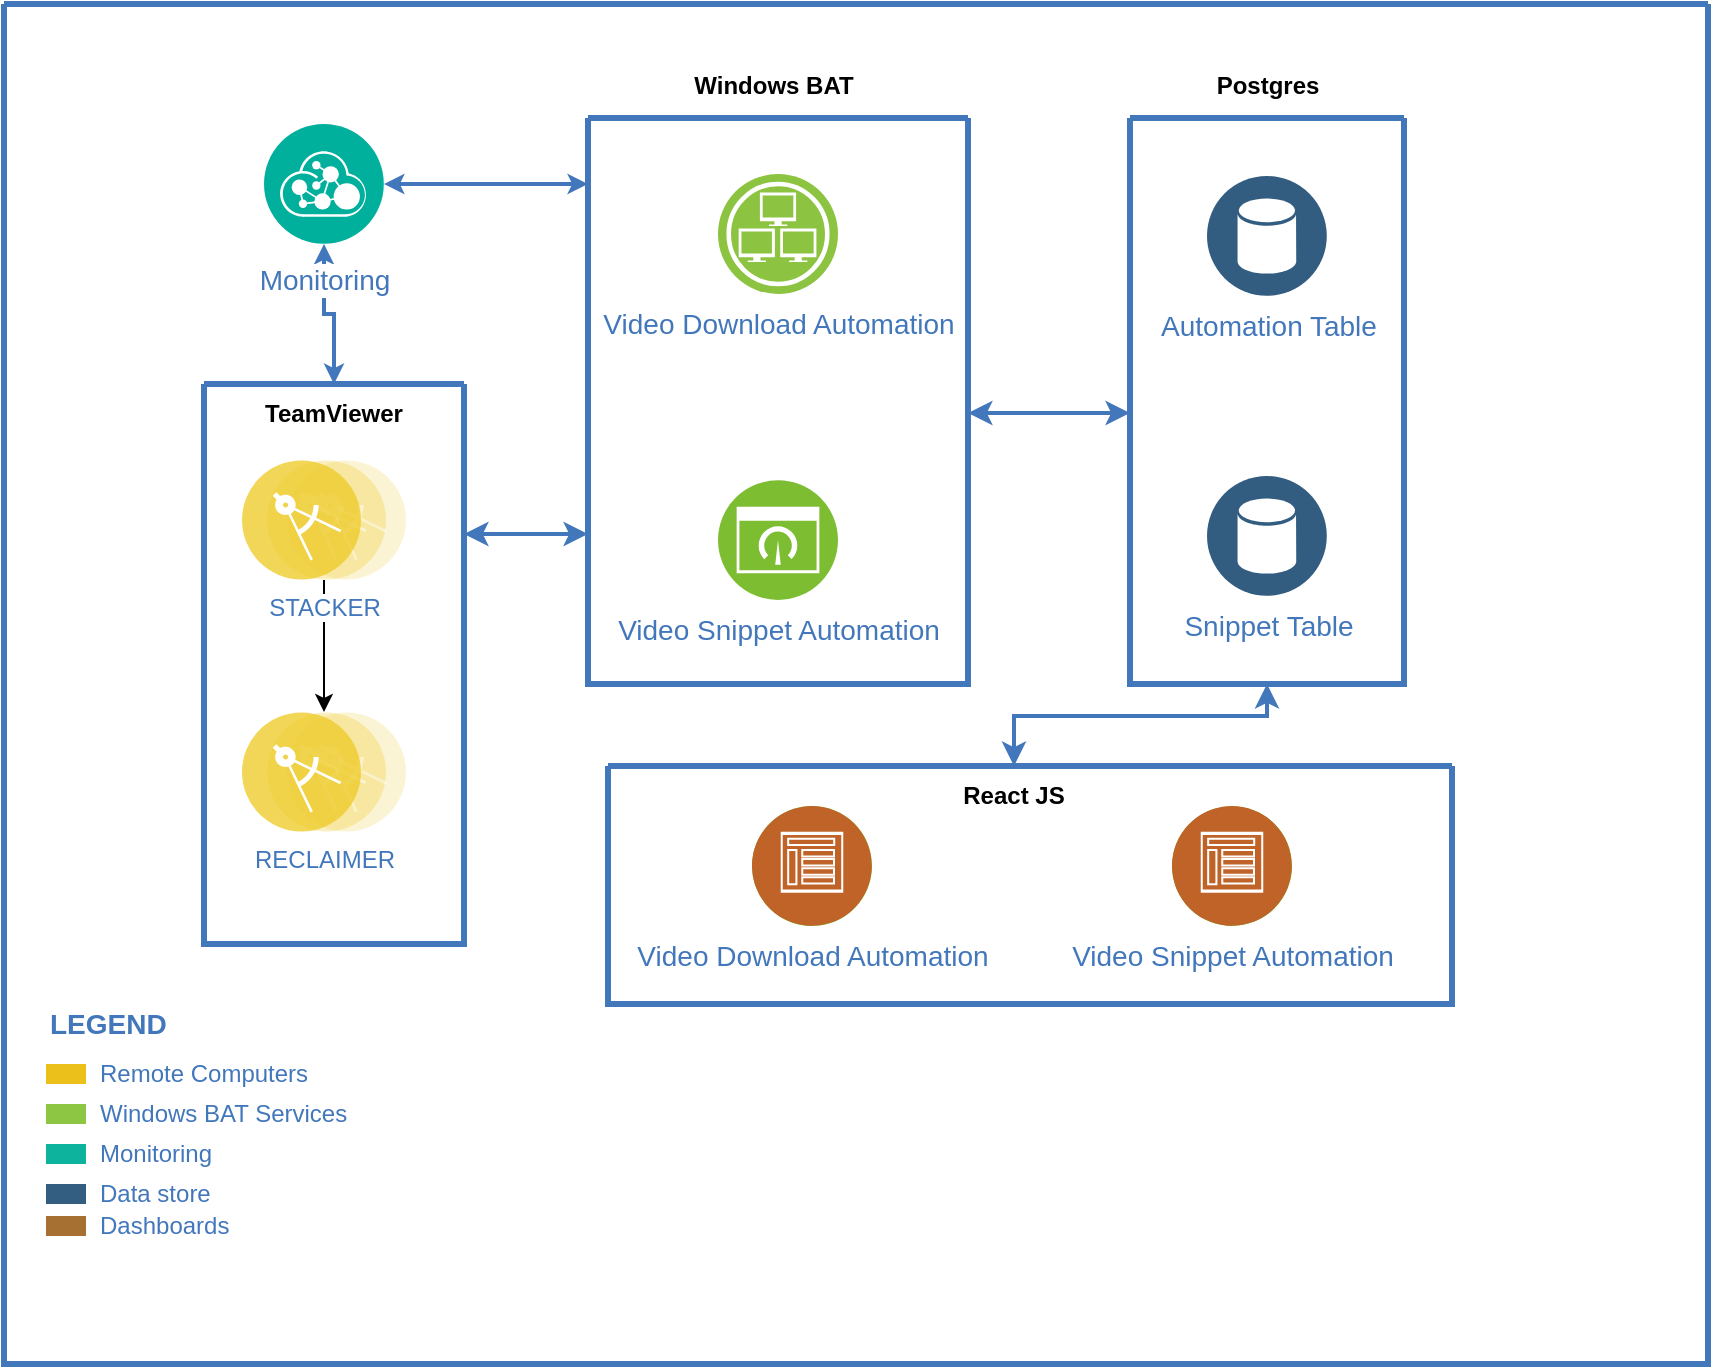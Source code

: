 <mxfile version="21.2.3" type="github">
  <diagram id="0d7cefc2-ccd6-e077-73ed-a8e48b0cddf6" name="Page-1">
    <mxGraphModel dx="1674" dy="751" grid="1" gridSize="10" guides="1" tooltips="1" connect="1" arrows="1" fold="1" page="1" pageScale="1" pageWidth="1169" pageHeight="827" background="none" math="0" shadow="0">
      <root>
        <mxCell id="0" />
        <mxCell id="1" parent="0" />
        <mxCell id="2" value="" style="swimlane;shadow=0;strokeColor=#4277BB;fillColor=#ffffff;fontColor=#4277BB;align=right;startSize=0;collapsible=0;strokeWidth=3;" parent="1" vertex="1">
          <mxGeometry x="178" y="74" width="852" height="680" as="geometry" />
        </mxCell>
        <mxCell id="103" style="edgeStyle=elbowEdgeStyle;rounded=0;elbow=vertical;html=1;labelBackgroundColor=#ffffff;startArrow=classic;startFill=1;startSize=4;endArrow=classic;endFill=1;endSize=4;jettySize=auto;orthogonalLoop=1;strokeColor=#4277BB;strokeWidth=2;fontSize=14;fontColor=#4277BB;" parent="2" source="76" target="77" edge="1">
          <mxGeometry relative="1" as="geometry" />
        </mxCell>
        <mxCell id="105" style="edgeStyle=elbowEdgeStyle;rounded=0;elbow=vertical;html=1;labelBackgroundColor=#ffffff;startArrow=classic;startFill=1;endArrow=classic;endFill=1;jettySize=auto;orthogonalLoop=1;strokeColor=#4277BB;strokeWidth=2;fontSize=14;fontColor=#4277BB;" parent="2" source="28" target="77" edge="1">
          <mxGeometry relative="1" as="geometry" />
        </mxCell>
        <mxCell id="106" style="edgeStyle=elbowEdgeStyle;rounded=0;elbow=vertical;html=1;entryX=0;entryY=0.522;entryPerimeter=0;labelBackgroundColor=#ffffff;startArrow=classic;startFill=1;endArrow=classic;endFill=1;jettySize=auto;orthogonalLoop=1;strokeColor=#4277BB;strokeWidth=2;fontSize=14;fontColor=#4277BB;" parent="2" source="77" target="79" edge="1">
          <mxGeometry relative="1" as="geometry" />
        </mxCell>
        <mxCell id="104" style="edgeStyle=elbowEdgeStyle;rounded=0;elbow=vertical;html=1;labelBackgroundColor=#ffffff;startArrow=classic;startFill=1;startSize=4;endArrow=classic;endFill=1;endSize=4;jettySize=auto;orthogonalLoop=1;strokeColor=#4277BB;strokeWidth=2;fontSize=14;fontColor=#4277BB;" parent="2" source="76" target="28" edge="1">
          <mxGeometry relative="1" as="geometry">
            <mxPoint x="143" y="200" as="targetPoint" />
          </mxGeometry>
        </mxCell>
        <mxCell id="6" value="Remote Computers" style="rounded=0;html=1;shadow=0;labelBackgroundColor=none;strokeColor=none;strokeWidth=2;fillColor=#EBC01A;gradientColor=none;fontSize=12;fontColor=#4277BB;align=left;labelPosition=right;verticalLabelPosition=middle;verticalAlign=middle;spacingLeft=5;" parent="2" vertex="1">
          <mxGeometry x="21" y="530" width="20" height="10" as="geometry" />
        </mxCell>
        <mxCell id="7" value="Windows BAT Services" style="rounded=0;html=1;shadow=0;labelBackgroundColor=none;strokeColor=none;strokeWidth=2;fillColor=#8DC642;gradientColor=none;fontSize=12;fontColor=#4277BB;align=left;labelPosition=right;verticalLabelPosition=middle;verticalAlign=middle;spacingLeft=5;" parent="2" vertex="1">
          <mxGeometry x="21" y="550" width="20" height="10" as="geometry" />
        </mxCell>
        <mxCell id="8" value="Monitoring" style="rounded=0;html=1;shadow=0;labelBackgroundColor=none;strokeColor=none;strokeWidth=2;fillColor=#0DB39D;gradientColor=none;fontSize=12;fontColor=#4277BB;align=left;labelPosition=right;verticalLabelPosition=middle;verticalAlign=middle;spacingLeft=5;" parent="2" vertex="1">
          <mxGeometry x="21" y="570" width="20" height="10" as="geometry" />
        </mxCell>
        <mxCell id="9" value="Data store" style="rounded=0;html=1;shadow=0;labelBackgroundColor=none;strokeColor=none;strokeWidth=2;fillColor=#335D81;gradientColor=none;fontSize=12;fontColor=#4277BB;align=left;labelPosition=right;verticalLabelPosition=middle;verticalAlign=middle;spacingLeft=5;" parent="2" vertex="1">
          <mxGeometry x="21" y="590" width="20" height="10" as="geometry" />
        </mxCell>
        <mxCell id="13" value="LEGEND" style="text;html=1;align=left;verticalAlign=middle;fontColor=#4277BB;shadow=0;dashed=0;strokeColor=none;fillColor=none;labelBackgroundColor=none;fontStyle=1;fontSize=14;spacingLeft=0;" parent="2" vertex="1">
          <mxGeometry x="21" y="500" width="150" height="20" as="geometry" />
        </mxCell>
        <mxCell id="76" value="Monitoring" style="aspect=fixed;perimeter=ellipsePerimeter;html=1;align=center;shadow=0;dashed=0;image;image=img/lib/ibm/management/api_management.svg;rounded=1;labelBackgroundColor=#ffffff;strokeColor=#666666;strokeWidth=3;fillColor=#C2952D;gradientColor=none;fontSize=14;fontColor=#4277BB;spacingTop=3;" parent="2" vertex="1">
          <mxGeometry x="130" y="60" width="60" height="60" as="geometry" />
        </mxCell>
        <mxCell id="28" value="" style="swimlane;shadow=0;strokeColor=#4277BB;fillColor=#ffffff;fontColor=#4277BB;align=right;startSize=0;collapsible=0;strokeWidth=3;" parent="2" vertex="1">
          <mxGeometry x="100" y="190" width="130" height="280" as="geometry" />
        </mxCell>
        <mxCell id="pKQ-vRgczbkSyERTjbj1-106" value="" style="edgeStyle=orthogonalEdgeStyle;rounded=0;orthogonalLoop=1;jettySize=auto;html=1;" edge="1" parent="28" source="83" target="84">
          <mxGeometry relative="1" as="geometry" />
        </mxCell>
        <mxCell id="83" value="STACKER" style="aspect=fixed;perimeter=ellipsePerimeter;html=1;align=center;shadow=0;dashed=0;image;image=img/lib/ibm/applications/microservice.svg;labelBackgroundColor=#ffffff;strokeColor=#666666;strokeWidth=3;fillColor=#C2952D;gradientColor=none;fontSize=12;fontColor=#4277BB;" parent="28" vertex="1">
          <mxGeometry x="19" y="38" width="82" height="60" as="geometry" />
        </mxCell>
        <mxCell id="84" value="RECLAIMER" style="aspect=fixed;perimeter=ellipsePerimeter;html=1;align=center;shadow=0;dashed=0;image;image=img/lib/ibm/applications/microservice.svg;labelBackgroundColor=#ffffff;strokeColor=#666666;strokeWidth=3;fillColor=#C2952D;gradientColor=none;fontSize=12;fontColor=#4277BB;" parent="28" vertex="1">
          <mxGeometry x="19" y="164" width="82" height="60" as="geometry" />
        </mxCell>
        <mxCell id="pKQ-vRgczbkSyERTjbj1-117" value="&lt;b&gt;TeamViewer&lt;/b&gt;" style="text;strokeColor=none;align=center;fillColor=none;html=1;verticalAlign=middle;whiteSpace=wrap;rounded=0;" vertex="1" parent="28">
          <mxGeometry x="-14" width="158" height="30" as="geometry" />
        </mxCell>
        <mxCell id="77" value="" style="swimlane;shadow=0;strokeColor=#4277BB;fillColor=#ffffff;fontColor=#4277BB;align=right;startSize=0;collapsible=0;strokeWidth=3;" parent="2" vertex="1">
          <mxGeometry x="292" y="57" width="190" height="283" as="geometry" />
        </mxCell>
        <mxCell id="85" value="Video Download Automation" style="aspect=fixed;perimeter=ellipsePerimeter;html=1;align=center;shadow=0;dashed=0;image;image=img/lib/ibm/infrastructure/infrastructure_services.svg;rounded=1;labelBackgroundColor=#ffffff;strokeColor=#666666;strokeWidth=3;fillColor=#C2952D;gradientColor=none;fontSize=14;fontColor=#4277BB;" parent="77" vertex="1">
          <mxGeometry x="65" y="28" width="60" height="60" as="geometry" />
        </mxCell>
        <mxCell id="86" value="Video Snippet Automation" style="aspect=fixed;perimeter=ellipsePerimeter;html=1;align=center;shadow=0;dashed=0;image;image=img/lib/ibm/infrastructure/dashboard.svg;rounded=1;labelBackgroundColor=#ffffff;strokeColor=#666666;strokeWidth=3;fillColor=#C2952D;gradientColor=none;fontSize=14;fontColor=#4277BB;" parent="77" vertex="1">
          <mxGeometry x="65" y="181" width="60" height="60" as="geometry" />
        </mxCell>
        <mxCell id="79" value="" style="swimlane;shadow=0;strokeColor=#4277BB;fillColor=#ffffff;fontColor=#4277BB;align=right;startSize=0;collapsible=0;strokeWidth=3;" parent="2" vertex="1">
          <mxGeometry x="563" y="57" width="137" height="283" as="geometry" />
        </mxCell>
        <mxCell id="pKQ-vRgczbkSyERTjbj1-108" value="Automation Table" style="aspect=fixed;perimeter=ellipsePerimeter;html=1;align=center;shadow=0;dashed=0;image;image=img/lib/ibm/data/data_services.svg;rounded=1;labelBackgroundColor=#ffffff;strokeColor=#666666;strokeWidth=3;fillColor=#C2952D;gradientColor=none;fontSize=14;fontColor=#4277BB;" vertex="1" parent="79">
          <mxGeometry x="38.5" y="29" width="60" height="60" as="geometry" />
        </mxCell>
        <mxCell id="pKQ-vRgczbkSyERTjbj1-109" value="Snippet Table" style="aspect=fixed;perimeter=ellipsePerimeter;html=1;align=center;shadow=0;dashed=0;image;image=img/lib/ibm/data/data_services.svg;rounded=1;labelBackgroundColor=#ffffff;strokeColor=#666666;strokeWidth=3;fillColor=#C2952D;gradientColor=none;fontSize=14;fontColor=#4277BB;" vertex="1" parent="79">
          <mxGeometry x="38.5" y="179" width="60" height="60" as="geometry" />
        </mxCell>
        <mxCell id="pKQ-vRgczbkSyERTjbj1-111" value="" style="swimlane;shadow=0;strokeColor=#4277BB;fillColor=#ffffff;fontColor=#4277BB;align=right;startSize=0;collapsible=0;strokeWidth=3;" vertex="1" parent="2">
          <mxGeometry x="302" y="381" width="422" height="119" as="geometry" />
        </mxCell>
        <mxCell id="pKQ-vRgczbkSyERTjbj1-112" value="Video Download Automation" style="aspect=fixed;perimeter=ellipsePerimeter;html=1;align=center;shadow=0;dashed=0;image;image=img/lib/ibm/infrastructure/infrastructure_services.svg;rounded=1;labelBackgroundColor=#ffffff;strokeColor=#666666;strokeWidth=3;fillColor=#C2952D;gradientColor=none;fontSize=14;fontColor=#4277BB;" vertex="1" parent="pKQ-vRgczbkSyERTjbj1-111">
          <mxGeometry x="72" y="20" width="60" height="60" as="geometry" />
        </mxCell>
        <mxCell id="pKQ-vRgczbkSyERTjbj1-113" value="Video Snippet Automation" style="aspect=fixed;perimeter=ellipsePerimeter;html=1;align=center;shadow=0;dashed=0;image;image=img/lib/ibm/infrastructure/dashboard.svg;rounded=1;labelBackgroundColor=#ffffff;strokeColor=#666666;strokeWidth=3;fillColor=#C2952D;gradientColor=none;fontSize=14;fontColor=#4277BB;" vertex="1" parent="pKQ-vRgczbkSyERTjbj1-111">
          <mxGeometry x="282" y="20" width="60" height="60" as="geometry" />
        </mxCell>
        <mxCell id="pKQ-vRgczbkSyERTjbj1-119" value="" style="image;aspect=fixed;perimeter=ellipsePerimeter;html=1;align=center;shadow=0;dashed=0;fontColor=#4277BB;labelBackgroundColor=default;fontSize=12;spacingTop=3;image=img/lib/ibm/social/communities.svg;" vertex="1" parent="pKQ-vRgczbkSyERTjbj1-111">
          <mxGeometry x="72" y="20" width="60" height="60" as="geometry" />
        </mxCell>
        <mxCell id="pKQ-vRgczbkSyERTjbj1-120" value="" style="image;aspect=fixed;perimeter=ellipsePerimeter;html=1;align=center;shadow=0;dashed=0;fontColor=#4277BB;labelBackgroundColor=default;fontSize=12;spacingTop=3;image=img/lib/ibm/social/communities.svg;" vertex="1" parent="pKQ-vRgczbkSyERTjbj1-111">
          <mxGeometry x="282" y="20" width="60" height="60" as="geometry" />
        </mxCell>
        <mxCell id="pKQ-vRgczbkSyERTjbj1-114" value="&lt;b&gt;React JS&lt;/b&gt;" style="text;strokeColor=none;align=center;fillColor=none;html=1;verticalAlign=middle;whiteSpace=wrap;rounded=0;" vertex="1" parent="pKQ-vRgczbkSyERTjbj1-111">
          <mxGeometry x="124" width="158" height="30" as="geometry" />
        </mxCell>
        <mxCell id="pKQ-vRgczbkSyERTjbj1-115" value="&lt;b&gt;Windows BAT&lt;/b&gt;" style="text;strokeColor=none;align=center;fillColor=none;html=1;verticalAlign=middle;whiteSpace=wrap;rounded=0;" vertex="1" parent="2">
          <mxGeometry x="306" y="26" width="158" height="30" as="geometry" />
        </mxCell>
        <mxCell id="pKQ-vRgczbkSyERTjbj1-116" value="&lt;b&gt;Postgres&lt;/b&gt;" style="text;strokeColor=none;align=center;fillColor=none;html=1;verticalAlign=middle;whiteSpace=wrap;rounded=0;" vertex="1" parent="2">
          <mxGeometry x="552.5" y="26" width="158" height="30" as="geometry" />
        </mxCell>
        <mxCell id="pKQ-vRgczbkSyERTjbj1-122" value="Dashboards" style="rounded=0;html=1;shadow=0;labelBackgroundColor=none;strokeColor=none;strokeWidth=2;fillColor=#A67032;gradientColor=none;fontSize=12;fontColor=#4277BB;align=left;labelPosition=right;verticalLabelPosition=middle;verticalAlign=middle;spacingLeft=5;" vertex="1" parent="2">
          <mxGeometry x="21" y="606" width="20" height="10" as="geometry" />
        </mxCell>
        <mxCell id="pKQ-vRgczbkSyERTjbj1-126" style="edgeStyle=elbowEdgeStyle;rounded=0;elbow=vertical;html=1;labelBackgroundColor=#ffffff;startArrow=classic;startFill=1;endArrow=classic;endFill=1;jettySize=auto;orthogonalLoop=1;strokeColor=#4277BB;strokeWidth=2;fontSize=14;fontColor=#4277BB;exitX=0.5;exitY=1;exitDx=0;exitDy=0;entryX=0.5;entryY=0;entryDx=0;entryDy=0;" edge="1" parent="2" source="79" target="pKQ-vRgczbkSyERTjbj1-114">
          <mxGeometry relative="1" as="geometry">
            <mxPoint x="582" y="406" as="sourcePoint" />
            <mxPoint x="663" y="406" as="targetPoint" />
            <Array as="points">
              <mxPoint x="542" y="356" />
              <mxPoint x="662" y="436" />
              <mxPoint x="682" y="396" />
              <mxPoint x="702" y="386" />
              <mxPoint x="732" y="456" />
            </Array>
          </mxGeometry>
        </mxCell>
      </root>
    </mxGraphModel>
  </diagram>
</mxfile>
